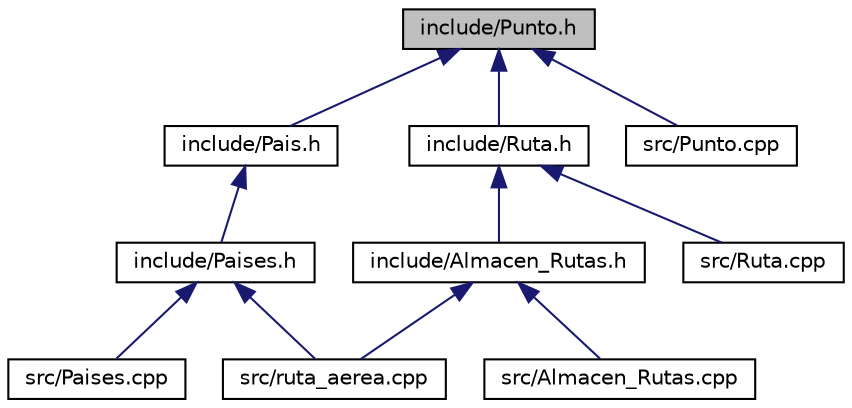 digraph "include/Punto.h"
{
 // LATEX_PDF_SIZE
  edge [fontname="Helvetica",fontsize="10",labelfontname="Helvetica",labelfontsize="10"];
  node [fontname="Helvetica",fontsize="10",shape=record];
  Node1 [label="include/Punto.h",height=0.2,width=0.4,color="black", fillcolor="grey75", style="filled", fontcolor="black",tooltip="Fichero cabecera clase Punto."];
  Node1 -> Node2 [dir="back",color="midnightblue",fontsize="10",style="solid",fontname="Helvetica"];
  Node2 [label="include/Pais.h",height=0.2,width=0.4,color="black", fillcolor="white", style="filled",URL="$Pais_8h_source.html",tooltip=" "];
  Node2 -> Node3 [dir="back",color="midnightblue",fontsize="10",style="solid",fontname="Helvetica"];
  Node3 [label="include/Paises.h",height=0.2,width=0.4,color="black", fillcolor="white", style="filled",URL="$Paises_8h.html",tooltip="Fichero cabecera Paises."];
  Node3 -> Node4 [dir="back",color="midnightblue",fontsize="10",style="solid",fontname="Helvetica"];
  Node4 [label="src/Paises.cpp",height=0.2,width=0.4,color="black", fillcolor="white", style="filled",URL="$Paises_8cpp.html",tooltip="Fichero con definiciones para la la clase Paises."];
  Node3 -> Node5 [dir="back",color="midnightblue",fontsize="10",style="solid",fontname="Helvetica"];
  Node5 [label="src/ruta_aerea.cpp",height=0.2,width=0.4,color="black", fillcolor="white", style="filled",URL="$ruta__aerea_8cpp.html",tooltip=" "];
  Node1 -> Node6 [dir="back",color="midnightblue",fontsize="10",style="solid",fontname="Helvetica"];
  Node6 [label="include/Ruta.h",height=0.2,width=0.4,color="black", fillcolor="white", style="filled",URL="$Ruta_8h.html",tooltip="Fichero cabecera clase Ruta."];
  Node6 -> Node7 [dir="back",color="midnightblue",fontsize="10",style="solid",fontname="Helvetica"];
  Node7 [label="include/Almacen_Rutas.h",height=0.2,width=0.4,color="black", fillcolor="white", style="filled",URL="$Almacen__Rutas_8h.html",tooltip=" "];
  Node7 -> Node8 [dir="back",color="midnightblue",fontsize="10",style="solid",fontname="Helvetica"];
  Node8 [label="src/Almacen_Rutas.cpp",height=0.2,width=0.4,color="black", fillcolor="white", style="filled",URL="$Almacen__Rutas_8cpp.html",tooltip=" "];
  Node7 -> Node5 [dir="back",color="midnightblue",fontsize="10",style="solid",fontname="Helvetica"];
  Node6 -> Node9 [dir="back",color="midnightblue",fontsize="10",style="solid",fontname="Helvetica"];
  Node9 [label="src/Ruta.cpp",height=0.2,width=0.4,color="black", fillcolor="white", style="filled",URL="$Ruta_8cpp.html",tooltip="Fichero con definiciones para la la clase Ruta."];
  Node1 -> Node10 [dir="back",color="midnightblue",fontsize="10",style="solid",fontname="Helvetica"];
  Node10 [label="src/Punto.cpp",height=0.2,width=0.4,color="black", fillcolor="white", style="filled",URL="$Punto_8cpp.html",tooltip="Fichero con definiciones para la la clase Punto."];
}
